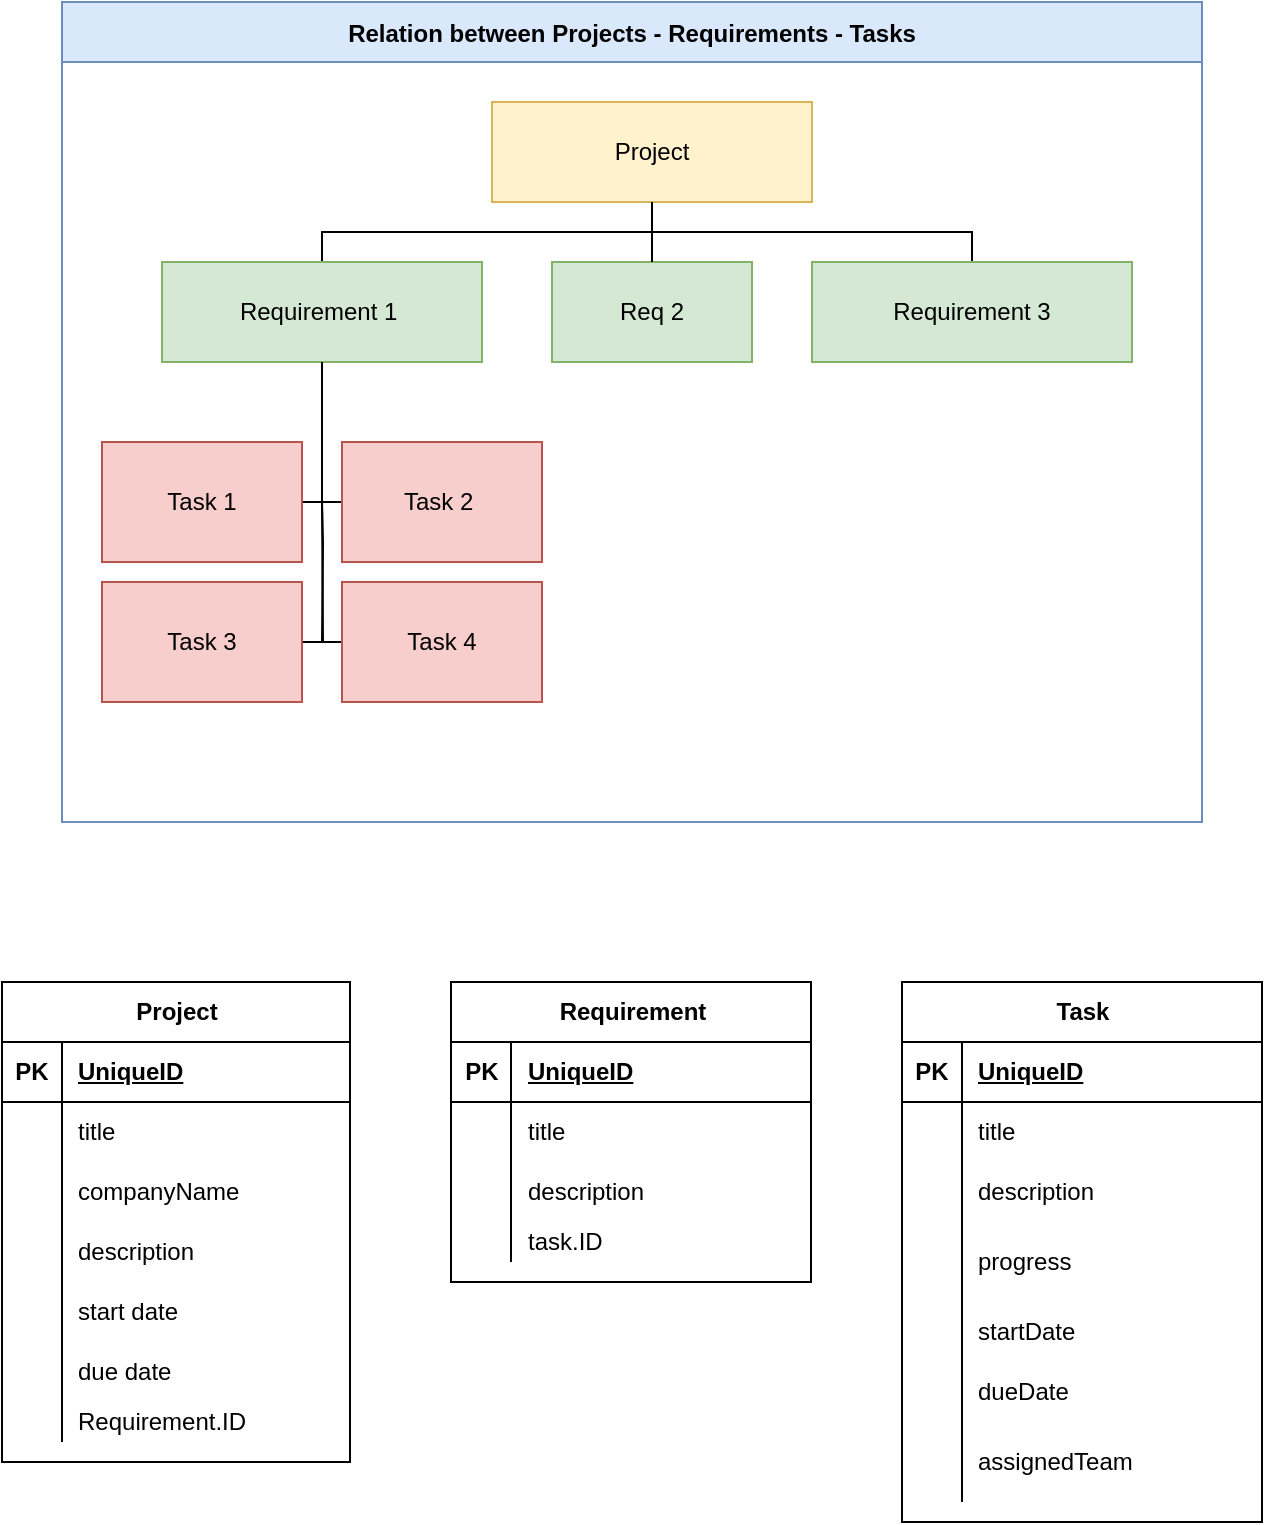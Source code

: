 <mxfile version="21.6.8" type="github">
  <diagram name="Page-1" id="QaF02aVG69fwTc1gb2MW">
    <mxGraphModel dx="1194" dy="541" grid="1" gridSize="10" guides="1" tooltips="1" connect="1" arrows="1" fold="1" page="1" pageScale="1" pageWidth="827" pageHeight="1169" math="0" shadow="0">
      <root>
        <mxCell id="0" />
        <mxCell id="1" parent="0" />
        <mxCell id="kX8SRu0ErOylLQwdDH6L-9" value="Relation between Projects - Requirements - Tasks" style="swimlane;startSize=30;horizontal=1;containerType=tree;fillColor=#dae8fc;strokeColor=#6c8ebf;" parent="1" vertex="1">
          <mxGeometry x="129" y="30" width="570" height="410" as="geometry" />
        </mxCell>
        <mxCell id="kX8SRu0ErOylLQwdDH6L-10" value="" style="edgeStyle=elbowEdgeStyle;elbow=vertical;sourcePerimeterSpacing=0;targetPerimeterSpacing=0;startArrow=none;endArrow=none;rounded=0;curved=0;" parent="kX8SRu0ErOylLQwdDH6L-9" source="kX8SRu0ErOylLQwdDH6L-11" target="kX8SRu0ErOylLQwdDH6L-15" edge="1">
          <mxGeometry relative="1" as="geometry" />
        </mxCell>
        <mxCell id="kX8SRu0ErOylLQwdDH6L-11" value="Project" style="whiteSpace=wrap;html=1;treeFolding=1;treeMoving=1;newEdgeStyle={&quot;edgeStyle&quot;:&quot;elbowEdgeStyle&quot;,&quot;startArrow&quot;:&quot;none&quot;,&quot;endArrow&quot;:&quot;none&quot;};fillColor=#fff2cc;strokeColor=#d6b656;" parent="kX8SRu0ErOylLQwdDH6L-9" vertex="1">
          <mxGeometry x="215" y="50" width="160" height="50" as="geometry" />
        </mxCell>
        <mxCell id="kX8SRu0ErOylLQwdDH6L-15" value="Requirement 1&amp;nbsp;" style="whiteSpace=wrap;html=1;treeFolding=1;treeMoving=1;newEdgeStyle={&quot;edgeStyle&quot;:&quot;elbowEdgeStyle&quot;,&quot;startArrow&quot;:&quot;none&quot;,&quot;endArrow&quot;:&quot;none&quot;};fillColor=#d5e8d4;strokeColor=#82b366;" parent="kX8SRu0ErOylLQwdDH6L-9" vertex="1">
          <mxGeometry x="50" y="130" width="160" height="50" as="geometry" />
        </mxCell>
        <mxCell id="kX8SRu0ErOylLQwdDH6L-23" style="edgeStyle=elbowEdgeStyle;rounded=0;orthogonalLoop=1;jettySize=auto;html=1;startArrow=none;endArrow=none;exitX=0.5;exitY=0;exitDx=0;exitDy=0;" parent="kX8SRu0ErOylLQwdDH6L-9" source="kX8SRu0ErOylLQwdDH6L-22" target="kX8SRu0ErOylLQwdDH6L-11" edge="1">
          <mxGeometry relative="1" as="geometry" />
        </mxCell>
        <mxCell id="kX8SRu0ErOylLQwdDH6L-22" value="Requirement 3" style="whiteSpace=wrap;html=1;align=center;verticalAlign=middle;treeFolding=1;treeMoving=1;newEdgeStyle={&quot;edgeStyle&quot;:&quot;elbowEdgeStyle&quot;,&quot;startArrow&quot;:&quot;none&quot;,&quot;endArrow&quot;:&quot;none&quot;};fillColor=#d5e8d4;strokeColor=#82b366;" parent="kX8SRu0ErOylLQwdDH6L-9" vertex="1">
          <mxGeometry x="375" y="130" width="160" height="50" as="geometry" />
        </mxCell>
        <mxCell id="kX8SRu0ErOylLQwdDH6L-24" value="Req 2" style="whiteSpace=wrap;html=1;align=center;verticalAlign=middle;treeFolding=1;treeMoving=1;newEdgeStyle={&quot;edgeStyle&quot;:&quot;elbowEdgeStyle&quot;,&quot;startArrow&quot;:&quot;none&quot;,&quot;endArrow&quot;:&quot;none&quot;};fillColor=#d5e8d4;strokeColor=#82b366;" parent="kX8SRu0ErOylLQwdDH6L-9" vertex="1">
          <mxGeometry x="245" y="130" width="100" height="50" as="geometry" />
        </mxCell>
        <mxCell id="kX8SRu0ErOylLQwdDH6L-25" value="" style="edgeStyle=elbowEdgeStyle;elbow=vertical;sourcePerimeterSpacing=0;targetPerimeterSpacing=0;startArrow=none;endArrow=none;rounded=0;curved=0;exitX=0.5;exitY=1;exitDx=0;exitDy=0;" parent="kX8SRu0ErOylLQwdDH6L-9" source="kX8SRu0ErOylLQwdDH6L-11" target="kX8SRu0ErOylLQwdDH6L-24" edge="1">
          <mxGeometry relative="1" as="geometry">
            <mxPoint x="194" y="90" as="sourcePoint" />
          </mxGeometry>
        </mxCell>
        <mxCell id="kX8SRu0ErOylLQwdDH6L-26" value="" style="edgeStyle=orthogonalEdgeStyle;sourcePerimeterSpacing=0;targetPerimeterSpacing=0;startArrow=none;endArrow=none;rounded=0;targetPortConstraint=eastwest;sourcePortConstraint=northsouth;curved=0;rounded=0;exitX=0.5;exitY=1;exitDx=0;exitDy=0;" parent="kX8SRu0ErOylLQwdDH6L-9" source="kX8SRu0ErOylLQwdDH6L-15" target="kX8SRu0ErOylLQwdDH6L-28" edge="1">
          <mxGeometry relative="1" as="geometry">
            <mxPoint x="95" y="180" as="sourcePoint" />
          </mxGeometry>
        </mxCell>
        <mxCell id="kX8SRu0ErOylLQwdDH6L-27" value="" style="edgeStyle=orthogonalEdgeStyle;sourcePerimeterSpacing=0;targetPerimeterSpacing=0;startArrow=none;endArrow=none;rounded=0;targetPortConstraint=eastwest;sourcePortConstraint=northsouth;curved=0;rounded=0;exitX=0.5;exitY=1;exitDx=0;exitDy=0;" parent="kX8SRu0ErOylLQwdDH6L-9" source="kX8SRu0ErOylLQwdDH6L-15" target="kX8SRu0ErOylLQwdDH6L-29" edge="1">
          <mxGeometry relative="1" as="geometry">
            <mxPoint x="150" y="180" as="sourcePoint" />
            <Array as="points">
              <mxPoint x="130" y="250" />
            </Array>
          </mxGeometry>
        </mxCell>
        <mxCell id="kX8SRu0ErOylLQwdDH6L-28" value="Task 1" style="whiteSpace=wrap;html=1;align=center;verticalAlign=middle;treeFolding=1;treeMoving=1;fillColor=#f8cecc;strokeColor=#b85450;" parent="kX8SRu0ErOylLQwdDH6L-9" vertex="1">
          <mxGeometry x="20" y="220" width="100" height="60" as="geometry" />
        </mxCell>
        <mxCell id="kX8SRu0ErOylLQwdDH6L-29" value="Task 2&amp;nbsp;" style="whiteSpace=wrap;html=1;align=center;verticalAlign=middle;treeFolding=1;treeMoving=1;fillColor=#f8cecc;strokeColor=#b85450;" parent="kX8SRu0ErOylLQwdDH6L-9" vertex="1">
          <mxGeometry x="140" y="220" width="100" height="60" as="geometry" />
        </mxCell>
        <mxCell id="kX8SRu0ErOylLQwdDH6L-49" value="" style="edgeStyle=orthogonalEdgeStyle;sourcePerimeterSpacing=0;targetPerimeterSpacing=0;startArrow=none;endArrow=none;rounded=0;targetPortConstraint=eastwest;sourcePortConstraint=northsouth;curved=0;rounded=0;" parent="kX8SRu0ErOylLQwdDH6L-9" target="kX8SRu0ErOylLQwdDH6L-51" edge="1">
          <mxGeometry relative="1" as="geometry">
            <mxPoint x="130" y="250" as="sourcePoint" />
          </mxGeometry>
        </mxCell>
        <mxCell id="kX8SRu0ErOylLQwdDH6L-50" value="" style="edgeStyle=orthogonalEdgeStyle;sourcePerimeterSpacing=0;targetPerimeterSpacing=0;startArrow=none;endArrow=none;rounded=0;targetPortConstraint=eastwest;sourcePortConstraint=northsouth;curved=0;rounded=0;" parent="kX8SRu0ErOylLQwdDH6L-9" target="kX8SRu0ErOylLQwdDH6L-52" edge="1">
          <mxGeometry relative="1" as="geometry">
            <mxPoint x="130" y="250" as="sourcePoint" />
          </mxGeometry>
        </mxCell>
        <mxCell id="kX8SRu0ErOylLQwdDH6L-51" value="Task 3" style="whiteSpace=wrap;html=1;align=center;verticalAlign=middle;treeFolding=1;treeMoving=1;fillColor=#f8cecc;strokeColor=#b85450;" parent="kX8SRu0ErOylLQwdDH6L-9" vertex="1">
          <mxGeometry x="20" y="290" width="100" height="60" as="geometry" />
        </mxCell>
        <mxCell id="kX8SRu0ErOylLQwdDH6L-52" value="Task 4" style="whiteSpace=wrap;html=1;align=center;verticalAlign=middle;treeFolding=1;treeMoving=1;fillColor=#f8cecc;strokeColor=#b85450;" parent="kX8SRu0ErOylLQwdDH6L-9" vertex="1">
          <mxGeometry x="140" y="290" width="100" height="60" as="geometry" />
        </mxCell>
        <mxCell id="kX8SRu0ErOylLQwdDH6L-53" value="Project" style="shape=table;startSize=30;container=1;collapsible=1;childLayout=tableLayout;fixedRows=1;rowLines=0;fontStyle=1;align=center;resizeLast=1;html=1;" parent="1" vertex="1">
          <mxGeometry x="99" y="520" width="174" height="240" as="geometry" />
        </mxCell>
        <mxCell id="kX8SRu0ErOylLQwdDH6L-54" value="" style="shape=tableRow;horizontal=0;startSize=0;swimlaneHead=0;swimlaneBody=0;fillColor=none;collapsible=0;dropTarget=0;points=[[0,0.5],[1,0.5]];portConstraint=eastwest;top=0;left=0;right=0;bottom=1;" parent="kX8SRu0ErOylLQwdDH6L-53" vertex="1">
          <mxGeometry y="30" width="174" height="30" as="geometry" />
        </mxCell>
        <mxCell id="kX8SRu0ErOylLQwdDH6L-55" value="PK" style="shape=partialRectangle;connectable=0;fillColor=none;top=0;left=0;bottom=0;right=0;fontStyle=1;overflow=hidden;whiteSpace=wrap;html=1;" parent="kX8SRu0ErOylLQwdDH6L-54" vertex="1">
          <mxGeometry width="30" height="30" as="geometry">
            <mxRectangle width="30" height="30" as="alternateBounds" />
          </mxGeometry>
        </mxCell>
        <mxCell id="kX8SRu0ErOylLQwdDH6L-56" value="UniqueID" style="shape=partialRectangle;connectable=0;fillColor=none;top=0;left=0;bottom=0;right=0;align=left;spacingLeft=6;fontStyle=5;overflow=hidden;whiteSpace=wrap;html=1;" parent="kX8SRu0ErOylLQwdDH6L-54" vertex="1">
          <mxGeometry x="30" width="144" height="30" as="geometry">
            <mxRectangle width="144" height="30" as="alternateBounds" />
          </mxGeometry>
        </mxCell>
        <mxCell id="kX8SRu0ErOylLQwdDH6L-57" value="" style="shape=tableRow;horizontal=0;startSize=0;swimlaneHead=0;swimlaneBody=0;fillColor=none;collapsible=0;dropTarget=0;points=[[0,0.5],[1,0.5]];portConstraint=eastwest;top=0;left=0;right=0;bottom=0;" parent="kX8SRu0ErOylLQwdDH6L-53" vertex="1">
          <mxGeometry y="60" width="174" height="30" as="geometry" />
        </mxCell>
        <mxCell id="kX8SRu0ErOylLQwdDH6L-58" value="" style="shape=partialRectangle;connectable=0;fillColor=none;top=0;left=0;bottom=0;right=0;editable=1;overflow=hidden;whiteSpace=wrap;html=1;" parent="kX8SRu0ErOylLQwdDH6L-57" vertex="1">
          <mxGeometry width="30" height="30" as="geometry">
            <mxRectangle width="30" height="30" as="alternateBounds" />
          </mxGeometry>
        </mxCell>
        <mxCell id="kX8SRu0ErOylLQwdDH6L-59" value="title" style="shape=partialRectangle;connectable=0;fillColor=none;top=0;left=0;bottom=0;right=0;align=left;spacingLeft=6;overflow=hidden;whiteSpace=wrap;html=1;" parent="kX8SRu0ErOylLQwdDH6L-57" vertex="1">
          <mxGeometry x="30" width="144" height="30" as="geometry">
            <mxRectangle width="144" height="30" as="alternateBounds" />
          </mxGeometry>
        </mxCell>
        <mxCell id="kX8SRu0ErOylLQwdDH6L-110" value="" style="shape=tableRow;horizontal=0;startSize=0;swimlaneHead=0;swimlaneBody=0;fillColor=none;collapsible=0;dropTarget=0;points=[[0,0.5],[1,0.5]];portConstraint=eastwest;top=0;left=0;right=0;bottom=0;" parent="kX8SRu0ErOylLQwdDH6L-53" vertex="1">
          <mxGeometry y="90" width="174" height="30" as="geometry" />
        </mxCell>
        <mxCell id="kX8SRu0ErOylLQwdDH6L-111" value="" style="shape=partialRectangle;connectable=0;fillColor=none;top=0;left=0;bottom=0;right=0;editable=1;overflow=hidden;whiteSpace=wrap;html=1;" parent="kX8SRu0ErOylLQwdDH6L-110" vertex="1">
          <mxGeometry width="30" height="30" as="geometry">
            <mxRectangle width="30" height="30" as="alternateBounds" />
          </mxGeometry>
        </mxCell>
        <mxCell id="kX8SRu0ErOylLQwdDH6L-112" value="companyName" style="shape=partialRectangle;connectable=0;fillColor=none;top=0;left=0;bottom=0;right=0;align=left;spacingLeft=6;overflow=hidden;whiteSpace=wrap;html=1;" parent="kX8SRu0ErOylLQwdDH6L-110" vertex="1">
          <mxGeometry x="30" width="144" height="30" as="geometry">
            <mxRectangle width="144" height="30" as="alternateBounds" />
          </mxGeometry>
        </mxCell>
        <mxCell id="kX8SRu0ErOylLQwdDH6L-107" value="" style="shape=tableRow;horizontal=0;startSize=0;swimlaneHead=0;swimlaneBody=0;fillColor=none;collapsible=0;dropTarget=0;points=[[0,0.5],[1,0.5]];portConstraint=eastwest;top=0;left=0;right=0;bottom=0;" parent="kX8SRu0ErOylLQwdDH6L-53" vertex="1">
          <mxGeometry y="120" width="174" height="30" as="geometry" />
        </mxCell>
        <mxCell id="kX8SRu0ErOylLQwdDH6L-108" value="" style="shape=partialRectangle;connectable=0;fillColor=none;top=0;left=0;bottom=0;right=0;editable=1;overflow=hidden;whiteSpace=wrap;html=1;" parent="kX8SRu0ErOylLQwdDH6L-107" vertex="1">
          <mxGeometry width="30" height="30" as="geometry">
            <mxRectangle width="30" height="30" as="alternateBounds" />
          </mxGeometry>
        </mxCell>
        <mxCell id="kX8SRu0ErOylLQwdDH6L-109" value="description" style="shape=partialRectangle;connectable=0;fillColor=none;top=0;left=0;bottom=0;right=0;align=left;spacingLeft=6;overflow=hidden;whiteSpace=wrap;html=1;" parent="kX8SRu0ErOylLQwdDH6L-107" vertex="1">
          <mxGeometry x="30" width="144" height="30" as="geometry">
            <mxRectangle width="144" height="30" as="alternateBounds" />
          </mxGeometry>
        </mxCell>
        <mxCell id="kX8SRu0ErOylLQwdDH6L-60" value="" style="shape=tableRow;horizontal=0;startSize=0;swimlaneHead=0;swimlaneBody=0;fillColor=none;collapsible=0;dropTarget=0;points=[[0,0.5],[1,0.5]];portConstraint=eastwest;top=0;left=0;right=0;bottom=0;" parent="kX8SRu0ErOylLQwdDH6L-53" vertex="1">
          <mxGeometry y="150" width="174" height="30" as="geometry" />
        </mxCell>
        <mxCell id="kX8SRu0ErOylLQwdDH6L-61" value="" style="shape=partialRectangle;connectable=0;fillColor=none;top=0;left=0;bottom=0;right=0;editable=1;overflow=hidden;whiteSpace=wrap;html=1;" parent="kX8SRu0ErOylLQwdDH6L-60" vertex="1">
          <mxGeometry width="30" height="30" as="geometry">
            <mxRectangle width="30" height="30" as="alternateBounds" />
          </mxGeometry>
        </mxCell>
        <mxCell id="kX8SRu0ErOylLQwdDH6L-62" value="start date" style="shape=partialRectangle;connectable=0;fillColor=none;top=0;left=0;bottom=0;right=0;align=left;spacingLeft=6;overflow=hidden;whiteSpace=wrap;html=1;" parent="kX8SRu0ErOylLQwdDH6L-60" vertex="1">
          <mxGeometry x="30" width="144" height="30" as="geometry">
            <mxRectangle width="144" height="30" as="alternateBounds" />
          </mxGeometry>
        </mxCell>
        <mxCell id="kX8SRu0ErOylLQwdDH6L-115" value="" style="shape=tableRow;horizontal=0;startSize=0;swimlaneHead=0;swimlaneBody=0;fillColor=none;collapsible=0;dropTarget=0;points=[[0,0.5],[1,0.5]];portConstraint=eastwest;top=0;left=0;right=0;bottom=0;" parent="kX8SRu0ErOylLQwdDH6L-53" vertex="1">
          <mxGeometry y="180" width="174" height="30" as="geometry" />
        </mxCell>
        <mxCell id="kX8SRu0ErOylLQwdDH6L-116" value="" style="shape=partialRectangle;connectable=0;fillColor=none;top=0;left=0;bottom=0;right=0;editable=1;overflow=hidden;whiteSpace=wrap;html=1;" parent="kX8SRu0ErOylLQwdDH6L-115" vertex="1">
          <mxGeometry width="30" height="30" as="geometry">
            <mxRectangle width="30" height="30" as="alternateBounds" />
          </mxGeometry>
        </mxCell>
        <mxCell id="kX8SRu0ErOylLQwdDH6L-117" value="due date" style="shape=partialRectangle;connectable=0;fillColor=none;top=0;left=0;bottom=0;right=0;align=left;spacingLeft=6;overflow=hidden;whiteSpace=wrap;html=1;" parent="kX8SRu0ErOylLQwdDH6L-115" vertex="1">
          <mxGeometry x="30" width="144" height="30" as="geometry">
            <mxRectangle width="144" height="30" as="alternateBounds" />
          </mxGeometry>
        </mxCell>
        <mxCell id="kX8SRu0ErOylLQwdDH6L-63" value="" style="shape=tableRow;horizontal=0;startSize=0;swimlaneHead=0;swimlaneBody=0;fillColor=none;collapsible=0;dropTarget=0;points=[[0,0.5],[1,0.5]];portConstraint=eastwest;top=0;left=0;right=0;bottom=0;" parent="kX8SRu0ErOylLQwdDH6L-53" vertex="1">
          <mxGeometry y="210" width="174" height="20" as="geometry" />
        </mxCell>
        <mxCell id="kX8SRu0ErOylLQwdDH6L-64" value="" style="shape=partialRectangle;connectable=0;fillColor=none;top=0;left=0;bottom=0;right=0;editable=1;overflow=hidden;whiteSpace=wrap;html=1;" parent="kX8SRu0ErOylLQwdDH6L-63" vertex="1">
          <mxGeometry width="30" height="20" as="geometry">
            <mxRectangle width="30" height="20" as="alternateBounds" />
          </mxGeometry>
        </mxCell>
        <mxCell id="kX8SRu0ErOylLQwdDH6L-65" value="Requirement.ID" style="shape=partialRectangle;connectable=0;fillColor=none;top=0;left=0;bottom=0;right=0;align=left;spacingLeft=6;overflow=hidden;whiteSpace=wrap;html=1;" parent="kX8SRu0ErOylLQwdDH6L-63" vertex="1">
          <mxGeometry x="30" width="144" height="20" as="geometry">
            <mxRectangle width="144" height="20" as="alternateBounds" />
          </mxGeometry>
        </mxCell>
        <mxCell id="kX8SRu0ErOylLQwdDH6L-66" value="Requirement" style="shape=table;startSize=30;container=1;collapsible=1;childLayout=tableLayout;fixedRows=1;rowLines=0;fontStyle=1;align=center;resizeLast=1;html=1;" parent="1" vertex="1">
          <mxGeometry x="323.5" y="520" width="180" height="150" as="geometry" />
        </mxCell>
        <mxCell id="kX8SRu0ErOylLQwdDH6L-67" value="" style="shape=tableRow;horizontal=0;startSize=0;swimlaneHead=0;swimlaneBody=0;fillColor=none;collapsible=0;dropTarget=0;points=[[0,0.5],[1,0.5]];portConstraint=eastwest;top=0;left=0;right=0;bottom=1;" parent="kX8SRu0ErOylLQwdDH6L-66" vertex="1">
          <mxGeometry y="30" width="180" height="30" as="geometry" />
        </mxCell>
        <mxCell id="kX8SRu0ErOylLQwdDH6L-68" value="PK" style="shape=partialRectangle;connectable=0;fillColor=none;top=0;left=0;bottom=0;right=0;fontStyle=1;overflow=hidden;whiteSpace=wrap;html=1;" parent="kX8SRu0ErOylLQwdDH6L-67" vertex="1">
          <mxGeometry width="30" height="30" as="geometry">
            <mxRectangle width="30" height="30" as="alternateBounds" />
          </mxGeometry>
        </mxCell>
        <mxCell id="kX8SRu0ErOylLQwdDH6L-69" value="UniqueID" style="shape=partialRectangle;connectable=0;fillColor=none;top=0;left=0;bottom=0;right=0;align=left;spacingLeft=6;fontStyle=5;overflow=hidden;whiteSpace=wrap;html=1;" parent="kX8SRu0ErOylLQwdDH6L-67" vertex="1">
          <mxGeometry x="30" width="150" height="30" as="geometry">
            <mxRectangle width="150" height="30" as="alternateBounds" />
          </mxGeometry>
        </mxCell>
        <mxCell id="kX8SRu0ErOylLQwdDH6L-70" value="" style="shape=tableRow;horizontal=0;startSize=0;swimlaneHead=0;swimlaneBody=0;fillColor=none;collapsible=0;dropTarget=0;points=[[0,0.5],[1,0.5]];portConstraint=eastwest;top=0;left=0;right=0;bottom=0;" parent="kX8SRu0ErOylLQwdDH6L-66" vertex="1">
          <mxGeometry y="60" width="180" height="30" as="geometry" />
        </mxCell>
        <mxCell id="kX8SRu0ErOylLQwdDH6L-71" value="" style="shape=partialRectangle;connectable=0;fillColor=none;top=0;left=0;bottom=0;right=0;editable=1;overflow=hidden;whiteSpace=wrap;html=1;" parent="kX8SRu0ErOylLQwdDH6L-70" vertex="1">
          <mxGeometry width="30" height="30" as="geometry">
            <mxRectangle width="30" height="30" as="alternateBounds" />
          </mxGeometry>
        </mxCell>
        <mxCell id="kX8SRu0ErOylLQwdDH6L-72" value="title" style="shape=partialRectangle;connectable=0;fillColor=none;top=0;left=0;bottom=0;right=0;align=left;spacingLeft=6;overflow=hidden;whiteSpace=wrap;html=1;" parent="kX8SRu0ErOylLQwdDH6L-70" vertex="1">
          <mxGeometry x="30" width="150" height="30" as="geometry">
            <mxRectangle width="150" height="30" as="alternateBounds" />
          </mxGeometry>
        </mxCell>
        <mxCell id="lcvCi8FcT24ofW1JWE57-1" value="" style="shape=tableRow;horizontal=0;startSize=0;swimlaneHead=0;swimlaneBody=0;fillColor=none;collapsible=0;dropTarget=0;points=[[0,0.5],[1,0.5]];portConstraint=eastwest;top=0;left=0;right=0;bottom=0;" vertex="1" parent="kX8SRu0ErOylLQwdDH6L-66">
          <mxGeometry y="90" width="180" height="30" as="geometry" />
        </mxCell>
        <mxCell id="lcvCi8FcT24ofW1JWE57-2" value="" style="shape=partialRectangle;connectable=0;fillColor=none;top=0;left=0;bottom=0;right=0;editable=1;overflow=hidden;whiteSpace=wrap;html=1;" vertex="1" parent="lcvCi8FcT24ofW1JWE57-1">
          <mxGeometry width="30" height="30" as="geometry">
            <mxRectangle width="30" height="30" as="alternateBounds" />
          </mxGeometry>
        </mxCell>
        <mxCell id="lcvCi8FcT24ofW1JWE57-3" value="description" style="shape=partialRectangle;connectable=0;fillColor=none;top=0;left=0;bottom=0;right=0;align=left;spacingLeft=6;overflow=hidden;whiteSpace=wrap;html=1;" vertex="1" parent="lcvCi8FcT24ofW1JWE57-1">
          <mxGeometry x="30" width="150" height="30" as="geometry">
            <mxRectangle width="150" height="30" as="alternateBounds" />
          </mxGeometry>
        </mxCell>
        <mxCell id="kX8SRu0ErOylLQwdDH6L-73" value="" style="shape=tableRow;horizontal=0;startSize=0;swimlaneHead=0;swimlaneBody=0;fillColor=none;collapsible=0;dropTarget=0;points=[[0,0.5],[1,0.5]];portConstraint=eastwest;top=0;left=0;right=0;bottom=0;" parent="kX8SRu0ErOylLQwdDH6L-66" vertex="1">
          <mxGeometry y="120" width="180" height="20" as="geometry" />
        </mxCell>
        <mxCell id="kX8SRu0ErOylLQwdDH6L-74" value="" style="shape=partialRectangle;connectable=0;fillColor=none;top=0;left=0;bottom=0;right=0;editable=1;overflow=hidden;whiteSpace=wrap;html=1;" parent="kX8SRu0ErOylLQwdDH6L-73" vertex="1">
          <mxGeometry width="30" height="20" as="geometry">
            <mxRectangle width="30" height="20" as="alternateBounds" />
          </mxGeometry>
        </mxCell>
        <mxCell id="kX8SRu0ErOylLQwdDH6L-75" value="task.ID" style="shape=partialRectangle;connectable=0;fillColor=none;top=0;left=0;bottom=0;right=0;align=left;spacingLeft=6;overflow=hidden;whiteSpace=wrap;html=1;" parent="kX8SRu0ErOylLQwdDH6L-73" vertex="1">
          <mxGeometry x="30" width="150" height="20" as="geometry">
            <mxRectangle width="150" height="20" as="alternateBounds" />
          </mxGeometry>
        </mxCell>
        <mxCell id="kX8SRu0ErOylLQwdDH6L-79" value="Task" style="shape=table;startSize=30;container=1;collapsible=1;childLayout=tableLayout;fixedRows=1;rowLines=0;fontStyle=1;align=center;resizeLast=1;html=1;" parent="1" vertex="1">
          <mxGeometry x="549" y="520" width="180" height="270" as="geometry" />
        </mxCell>
        <mxCell id="kX8SRu0ErOylLQwdDH6L-80" value="" style="shape=tableRow;horizontal=0;startSize=0;swimlaneHead=0;swimlaneBody=0;fillColor=none;collapsible=0;dropTarget=0;points=[[0,0.5],[1,0.5]];portConstraint=eastwest;top=0;left=0;right=0;bottom=1;" parent="kX8SRu0ErOylLQwdDH6L-79" vertex="1">
          <mxGeometry y="30" width="180" height="30" as="geometry" />
        </mxCell>
        <mxCell id="kX8SRu0ErOylLQwdDH6L-81" value="PK" style="shape=partialRectangle;connectable=0;fillColor=none;top=0;left=0;bottom=0;right=0;fontStyle=1;overflow=hidden;whiteSpace=wrap;html=1;" parent="kX8SRu0ErOylLQwdDH6L-80" vertex="1">
          <mxGeometry width="30" height="30" as="geometry">
            <mxRectangle width="30" height="30" as="alternateBounds" />
          </mxGeometry>
        </mxCell>
        <mxCell id="kX8SRu0ErOylLQwdDH6L-82" value="UniqueID" style="shape=partialRectangle;connectable=0;fillColor=none;top=0;left=0;bottom=0;right=0;align=left;spacingLeft=6;fontStyle=5;overflow=hidden;whiteSpace=wrap;html=1;" parent="kX8SRu0ErOylLQwdDH6L-80" vertex="1">
          <mxGeometry x="30" width="150" height="30" as="geometry">
            <mxRectangle width="150" height="30" as="alternateBounds" />
          </mxGeometry>
        </mxCell>
        <mxCell id="kX8SRu0ErOylLQwdDH6L-83" value="" style="shape=tableRow;horizontal=0;startSize=0;swimlaneHead=0;swimlaneBody=0;fillColor=none;collapsible=0;dropTarget=0;points=[[0,0.5],[1,0.5]];portConstraint=eastwest;top=0;left=0;right=0;bottom=0;" parent="kX8SRu0ErOylLQwdDH6L-79" vertex="1">
          <mxGeometry y="60" width="180" height="30" as="geometry" />
        </mxCell>
        <mxCell id="kX8SRu0ErOylLQwdDH6L-84" value="" style="shape=partialRectangle;connectable=0;fillColor=none;top=0;left=0;bottom=0;right=0;editable=1;overflow=hidden;whiteSpace=wrap;html=1;" parent="kX8SRu0ErOylLQwdDH6L-83" vertex="1">
          <mxGeometry width="30" height="30" as="geometry">
            <mxRectangle width="30" height="30" as="alternateBounds" />
          </mxGeometry>
        </mxCell>
        <mxCell id="kX8SRu0ErOylLQwdDH6L-85" value="title" style="shape=partialRectangle;connectable=0;fillColor=none;top=0;left=0;bottom=0;right=0;align=left;spacingLeft=6;overflow=hidden;whiteSpace=wrap;html=1;" parent="kX8SRu0ErOylLQwdDH6L-83" vertex="1">
          <mxGeometry x="30" width="150" height="30" as="geometry">
            <mxRectangle width="150" height="30" as="alternateBounds" />
          </mxGeometry>
        </mxCell>
        <mxCell id="kX8SRu0ErOylLQwdDH6L-95" value="" style="shape=tableRow;horizontal=0;startSize=0;swimlaneHead=0;swimlaneBody=0;fillColor=none;collapsible=0;dropTarget=0;points=[[0,0.5],[1,0.5]];portConstraint=eastwest;top=0;left=0;right=0;bottom=0;" parent="kX8SRu0ErOylLQwdDH6L-79" vertex="1">
          <mxGeometry y="90" width="180" height="30" as="geometry" />
        </mxCell>
        <mxCell id="kX8SRu0ErOylLQwdDH6L-96" value="" style="shape=partialRectangle;connectable=0;fillColor=none;top=0;left=0;bottom=0;right=0;editable=1;overflow=hidden;whiteSpace=wrap;html=1;" parent="kX8SRu0ErOylLQwdDH6L-95" vertex="1">
          <mxGeometry width="30" height="30" as="geometry">
            <mxRectangle width="30" height="30" as="alternateBounds" />
          </mxGeometry>
        </mxCell>
        <mxCell id="kX8SRu0ErOylLQwdDH6L-97" value="description" style="shape=partialRectangle;connectable=0;fillColor=none;top=0;left=0;bottom=0;right=0;align=left;spacingLeft=6;overflow=hidden;whiteSpace=wrap;html=1;" parent="kX8SRu0ErOylLQwdDH6L-95" vertex="1">
          <mxGeometry x="30" width="150" height="30" as="geometry">
            <mxRectangle width="150" height="30" as="alternateBounds" />
          </mxGeometry>
        </mxCell>
        <mxCell id="kX8SRu0ErOylLQwdDH6L-86" value="" style="shape=tableRow;horizontal=0;startSize=0;swimlaneHead=0;swimlaneBody=0;fillColor=none;collapsible=0;dropTarget=0;points=[[0,0.5],[1,0.5]];portConstraint=eastwest;top=0;left=0;right=0;bottom=0;" parent="kX8SRu0ErOylLQwdDH6L-79" vertex="1">
          <mxGeometry y="120" width="180" height="40" as="geometry" />
        </mxCell>
        <mxCell id="kX8SRu0ErOylLQwdDH6L-87" value="" style="shape=partialRectangle;connectable=0;fillColor=none;top=0;left=0;bottom=0;right=0;editable=1;overflow=hidden;whiteSpace=wrap;html=1;" parent="kX8SRu0ErOylLQwdDH6L-86" vertex="1">
          <mxGeometry width="30" height="40" as="geometry">
            <mxRectangle width="30" height="40" as="alternateBounds" />
          </mxGeometry>
        </mxCell>
        <mxCell id="kX8SRu0ErOylLQwdDH6L-88" value="progress" style="shape=partialRectangle;connectable=0;fillColor=none;top=0;left=0;bottom=0;right=0;align=left;spacingLeft=6;overflow=hidden;whiteSpace=wrap;html=1;" parent="kX8SRu0ErOylLQwdDH6L-86" vertex="1">
          <mxGeometry x="30" width="150" height="40" as="geometry">
            <mxRectangle width="150" height="40" as="alternateBounds" />
          </mxGeometry>
        </mxCell>
        <mxCell id="kX8SRu0ErOylLQwdDH6L-89" value="" style="shape=tableRow;horizontal=0;startSize=0;swimlaneHead=0;swimlaneBody=0;fillColor=none;collapsible=0;dropTarget=0;points=[[0,0.5],[1,0.5]];portConstraint=eastwest;top=0;left=0;right=0;bottom=0;" parent="kX8SRu0ErOylLQwdDH6L-79" vertex="1">
          <mxGeometry y="160" width="180" height="30" as="geometry" />
        </mxCell>
        <mxCell id="kX8SRu0ErOylLQwdDH6L-90" value="" style="shape=partialRectangle;connectable=0;fillColor=none;top=0;left=0;bottom=0;right=0;editable=1;overflow=hidden;whiteSpace=wrap;html=1;" parent="kX8SRu0ErOylLQwdDH6L-89" vertex="1">
          <mxGeometry width="30" height="30" as="geometry">
            <mxRectangle width="30" height="30" as="alternateBounds" />
          </mxGeometry>
        </mxCell>
        <mxCell id="kX8SRu0ErOylLQwdDH6L-91" value="startDate" style="shape=partialRectangle;connectable=0;fillColor=none;top=0;left=0;bottom=0;right=0;align=left;spacingLeft=6;overflow=hidden;whiteSpace=wrap;html=1;" parent="kX8SRu0ErOylLQwdDH6L-89" vertex="1">
          <mxGeometry x="30" width="150" height="30" as="geometry">
            <mxRectangle width="150" height="30" as="alternateBounds" />
          </mxGeometry>
        </mxCell>
        <mxCell id="lcvCi8FcT24ofW1JWE57-4" value="" style="shape=tableRow;horizontal=0;startSize=0;swimlaneHead=0;swimlaneBody=0;fillColor=none;collapsible=0;dropTarget=0;points=[[0,0.5],[1,0.5]];portConstraint=eastwest;top=0;left=0;right=0;bottom=0;" vertex="1" parent="kX8SRu0ErOylLQwdDH6L-79">
          <mxGeometry y="190" width="180" height="30" as="geometry" />
        </mxCell>
        <mxCell id="lcvCi8FcT24ofW1JWE57-5" value="" style="shape=partialRectangle;connectable=0;fillColor=none;top=0;left=0;bottom=0;right=0;editable=1;overflow=hidden;whiteSpace=wrap;html=1;" vertex="1" parent="lcvCi8FcT24ofW1JWE57-4">
          <mxGeometry width="30" height="30" as="geometry">
            <mxRectangle width="30" height="30" as="alternateBounds" />
          </mxGeometry>
        </mxCell>
        <mxCell id="lcvCi8FcT24ofW1JWE57-6" value="dueDate" style="shape=partialRectangle;connectable=0;fillColor=none;top=0;left=0;bottom=0;right=0;align=left;spacingLeft=6;overflow=hidden;whiteSpace=wrap;html=1;" vertex="1" parent="lcvCi8FcT24ofW1JWE57-4">
          <mxGeometry x="30" width="150" height="30" as="geometry">
            <mxRectangle width="150" height="30" as="alternateBounds" />
          </mxGeometry>
        </mxCell>
        <mxCell id="kX8SRu0ErOylLQwdDH6L-92" value="" style="shape=tableRow;horizontal=0;startSize=0;swimlaneHead=0;swimlaneBody=0;fillColor=none;collapsible=0;dropTarget=0;points=[[0,0.5],[1,0.5]];portConstraint=eastwest;top=0;left=0;right=0;bottom=0;" parent="kX8SRu0ErOylLQwdDH6L-79" vertex="1">
          <mxGeometry y="220" width="180" height="40" as="geometry" />
        </mxCell>
        <mxCell id="kX8SRu0ErOylLQwdDH6L-93" value="" style="shape=partialRectangle;connectable=0;fillColor=none;top=0;left=0;bottom=0;right=0;editable=1;overflow=hidden;whiteSpace=wrap;html=1;" parent="kX8SRu0ErOylLQwdDH6L-92" vertex="1">
          <mxGeometry width="30" height="40" as="geometry">
            <mxRectangle width="30" height="40" as="alternateBounds" />
          </mxGeometry>
        </mxCell>
        <mxCell id="kX8SRu0ErOylLQwdDH6L-94" value="assignedTeam" style="shape=partialRectangle;connectable=0;fillColor=none;top=0;left=0;bottom=0;right=0;align=left;spacingLeft=6;overflow=hidden;whiteSpace=wrap;html=1;" parent="kX8SRu0ErOylLQwdDH6L-92" vertex="1">
          <mxGeometry x="30" width="150" height="40" as="geometry">
            <mxRectangle width="150" height="40" as="alternateBounds" />
          </mxGeometry>
        </mxCell>
      </root>
    </mxGraphModel>
  </diagram>
</mxfile>
